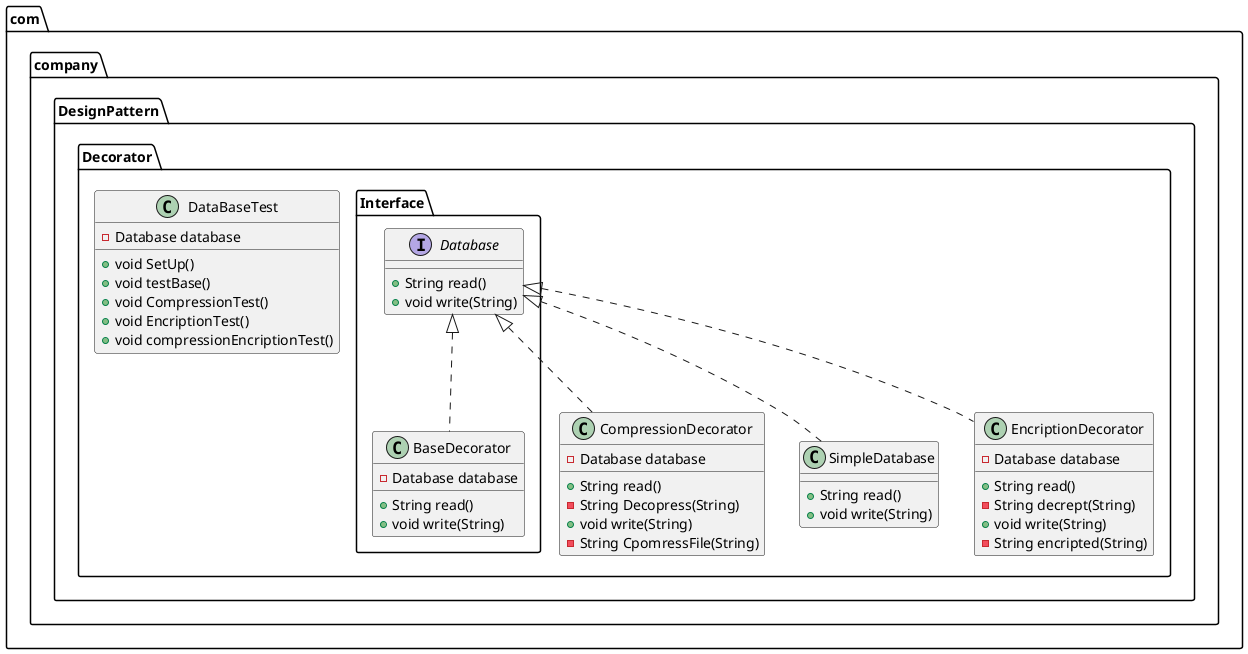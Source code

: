 @startuml
interface com.company.DesignPattern.Decorator.Interface.Database {
+ String read()
+ void write(String)
}
class com.company.DesignPattern.Decorator.CompressionDecorator {
- Database database
+ String read()
- String Decopress(String)
+ void write(String)
- String CpomressFile(String)
}
class com.company.DesignPattern.Decorator.SimpleDatabase {
+ String read()
+ void write(String)
}
class com.company.DesignPattern.Decorator.EncriptionDecorator {
- Database database
+ String read()
- String decrept(String)
+ void write(String)
- String encripted(String)
}
class com.company.DesignPattern.Decorator.DataBaseTest {
- Database database
+ void SetUp()
+ void testBase()
+ void CompressionTest()
+ void EncriptionTest()
+ void compressionEncriptionTest()
}
class com.company.DesignPattern.Decorator.Interface.BaseDecorator {
- Database database
+ String read()
+ void write(String)
}


com.company.DesignPattern.Decorator.Interface.Database <|.. com.company.DesignPattern.Decorator.CompressionDecorator
com.company.DesignPattern.Decorator.Interface.Database <|.. com.company.DesignPattern.Decorator.SimpleDatabase
com.company.DesignPattern.Decorator.Interface.Database <|.. com.company.DesignPattern.Decorator.EncriptionDecorator
com.company.DesignPattern.Decorator.Interface.Database <|.. com.company.DesignPattern.Decorator.Interface.BaseDecorator
@enduml